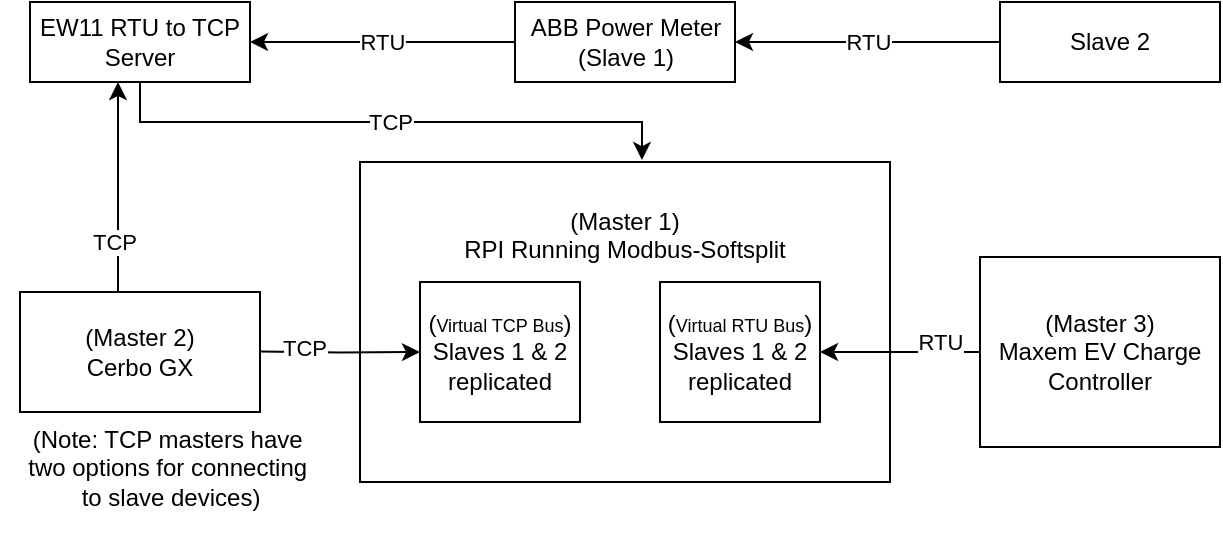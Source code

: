<mxfile version="26.0.5">
  <diagram id="eIPMJ2k3sfbq_kxdCN7m" name="Page-1">
    <mxGraphModel dx="689" dy="644" grid="1" gridSize="10" guides="1" tooltips="1" connect="1" arrows="1" fold="1" page="1" pageScale="1" pageWidth="1169" pageHeight="827" math="0" shadow="0">
      <root>
        <mxCell id="0" />
        <mxCell id="1" parent="0" />
        <mxCell id="BarNtL6twSqRwrgEXzBo-7" value="&lt;div&gt;RTU&lt;/div&gt;" style="edgeStyle=orthogonalEdgeStyle;rounded=0;orthogonalLoop=1;jettySize=auto;html=1;" parent="1" source="BarNtL6twSqRwrgEXzBo-1" target="BarNtL6twSqRwrgEXzBo-6" edge="1">
          <mxGeometry relative="1" as="geometry" />
        </mxCell>
        <mxCell id="BarNtL6twSqRwrgEXzBo-1" value="&lt;div&gt;ABB Power Meter&lt;br&gt;(Slave 1)&lt;/div&gt;" style="rounded=0;whiteSpace=wrap;html=1;" parent="1" vertex="1">
          <mxGeometry x="567.5" y="140" width="110" height="40" as="geometry" />
        </mxCell>
        <mxCell id="BarNtL6twSqRwrgEXzBo-3" value="&lt;div&gt;RTU&lt;/div&gt;" style="edgeStyle=orthogonalEdgeStyle;rounded=0;orthogonalLoop=1;jettySize=auto;html=1;" parent="1" source="BarNtL6twSqRwrgEXzBo-2" target="BarNtL6twSqRwrgEXzBo-1" edge="1">
          <mxGeometry relative="1" as="geometry" />
        </mxCell>
        <mxCell id="BarNtL6twSqRwrgEXzBo-2" value="&lt;div&gt;Slave 2&lt;/div&gt;" style="rounded=0;whiteSpace=wrap;html=1;" parent="1" vertex="1">
          <mxGeometry x="810" y="140" width="110" height="40" as="geometry" />
        </mxCell>
        <mxCell id="04yqYJvkZFRbiZLDvD1z-1" value="&lt;div&gt;TCP&lt;/div&gt;" style="edgeStyle=orthogonalEdgeStyle;rounded=0;orthogonalLoop=1;jettySize=auto;html=1;exitX=0.5;exitY=1;exitDx=0;exitDy=0;entryX=0.532;entryY=-0.006;entryDx=0;entryDy=0;entryPerimeter=0;" parent="1" source="BarNtL6twSqRwrgEXzBo-6" target="BarNtL6twSqRwrgEXzBo-8" edge="1">
          <mxGeometry relative="1" as="geometry" />
        </mxCell>
        <mxCell id="BarNtL6twSqRwrgEXzBo-6" value="&lt;div&gt;EW11 RTU to TCP Server&lt;/div&gt;" style="rounded=0;whiteSpace=wrap;html=1;" parent="1" vertex="1">
          <mxGeometry x="325" y="140" width="110" height="40" as="geometry" />
        </mxCell>
        <mxCell id="BarNtL6twSqRwrgEXzBo-8" value="&lt;div&gt;(Master 1)&lt;/div&gt;&lt;div&gt;RPI Running Modbus-Softsplit&lt;/div&gt;&lt;div&gt;&lt;br&gt;&lt;/div&gt;&lt;div&gt;&lt;br&gt;&lt;/div&gt;&lt;div&gt;&lt;br&gt;&lt;/div&gt;&lt;div&gt;&lt;br&gt;&lt;/div&gt;&lt;div&gt;&lt;br&gt;&lt;/div&gt;&lt;div&gt;&lt;br&gt;&lt;/div&gt;" style="rounded=0;whiteSpace=wrap;html=1;" parent="1" vertex="1">
          <mxGeometry x="490" y="220" width="265" height="160" as="geometry" />
        </mxCell>
        <mxCell id="BarNtL6twSqRwrgEXzBo-13" value="TCP" style="edgeStyle=orthogonalEdgeStyle;rounded=0;orthogonalLoop=1;jettySize=auto;html=1;entryX=0.5;entryY=1;entryDx=0;entryDy=0;exitX=0.404;exitY=0.042;exitDx=0;exitDy=0;exitPerimeter=0;" parent="1" edge="1">
          <mxGeometry x="-0.468" y="2" relative="1" as="geometry">
            <Array as="points">
              <mxPoint x="369" y="288" />
            </Array>
            <mxPoint as="offset" />
            <mxPoint x="367.48" y="287.52" as="sourcePoint" />
            <mxPoint x="369" y="180" as="targetPoint" />
          </mxGeometry>
        </mxCell>
        <mxCell id="BarNtL6twSqRwrgEXzBo-11" value="(Master 2)&lt;br&gt;Cerbo GX" style="whiteSpace=wrap;html=1;rounded=0;" parent="1" vertex="1">
          <mxGeometry x="320" y="285" width="120" height="60" as="geometry" />
        </mxCell>
        <mxCell id="BarNtL6twSqRwrgEXzBo-16" value="&lt;div&gt;RTU&lt;/div&gt;" style="edgeStyle=orthogonalEdgeStyle;rounded=0;orthogonalLoop=1;jettySize=auto;html=1;entryX=1;entryY=0.5;entryDx=0;entryDy=0;" parent="1" source="BarNtL6twSqRwrgEXzBo-14" target="BarNtL6twSqRwrgEXzBo-19" edge="1">
          <mxGeometry x="-0.5" y="-5" relative="1" as="geometry">
            <mxPoint as="offset" />
          </mxGeometry>
        </mxCell>
        <mxCell id="BarNtL6twSqRwrgEXzBo-14" value="(Master 3)&lt;br&gt;Maxem EV Charge Controller" style="whiteSpace=wrap;html=1;rounded=0;" parent="1" vertex="1">
          <mxGeometry x="800" y="267.5" width="120" height="95" as="geometry" />
        </mxCell>
        <mxCell id="BarNtL6twSqRwrgEXzBo-18" value="(&lt;font style=&quot;font-size: 9px;&quot;&gt;Virtual TCP Bus&lt;/font&gt;)&lt;br&gt;Slaves 1 &amp;amp; 2 replicated" style="rounded=0;whiteSpace=wrap;html=1;" parent="1" vertex="1">
          <mxGeometry x="520" y="280" width="80" height="70" as="geometry" />
        </mxCell>
        <mxCell id="BarNtL6twSqRwrgEXzBo-19" value="&lt;div&gt;(&lt;font style=&quot;font-size: 9px;&quot;&gt;Virtual RTU Bus&lt;/font&gt;)&lt;/div&gt;&lt;div&gt;Slaves 1 &amp;amp; 2 replicated&lt;br&gt;&lt;/div&gt;" style="rounded=0;whiteSpace=wrap;html=1;" parent="1" vertex="1">
          <mxGeometry x="640" y="280" width="80" height="70" as="geometry" />
        </mxCell>
        <mxCell id="TatQsw9s-uEdgqBhCeag-1" value="TCP" style="edgeStyle=orthogonalEdgeStyle;rounded=0;orthogonalLoop=1;jettySize=auto;html=1;entryX=0;entryY=0.5;entryDx=0;entryDy=0;" edge="1" parent="1" target="BarNtL6twSqRwrgEXzBo-18">
          <mxGeometry x="-0.468" y="2" relative="1" as="geometry">
            <Array as="points" />
            <mxPoint as="offset" />
            <mxPoint x="440" y="314.75" as="sourcePoint" />
            <mxPoint x="490" y="314.75" as="targetPoint" />
          </mxGeometry>
        </mxCell>
        <mxCell id="TatQsw9s-uEdgqBhCeag-2" value="&lt;div&gt;(Note: TCP masters have&amp;nbsp;&lt;/div&gt;&lt;div&gt;two options for connecting&amp;nbsp;&lt;/div&gt;&lt;div&gt;to slave devices)&lt;/div&gt;&lt;div&gt;&lt;br&gt;&lt;/div&gt;" style="text;html=1;align=center;verticalAlign=middle;resizable=0;points=[];autosize=1;strokeColor=none;fillColor=none;" vertex="1" parent="1">
          <mxGeometry x="310" y="345" width="170" height="70" as="geometry" />
        </mxCell>
      </root>
    </mxGraphModel>
  </diagram>
</mxfile>
